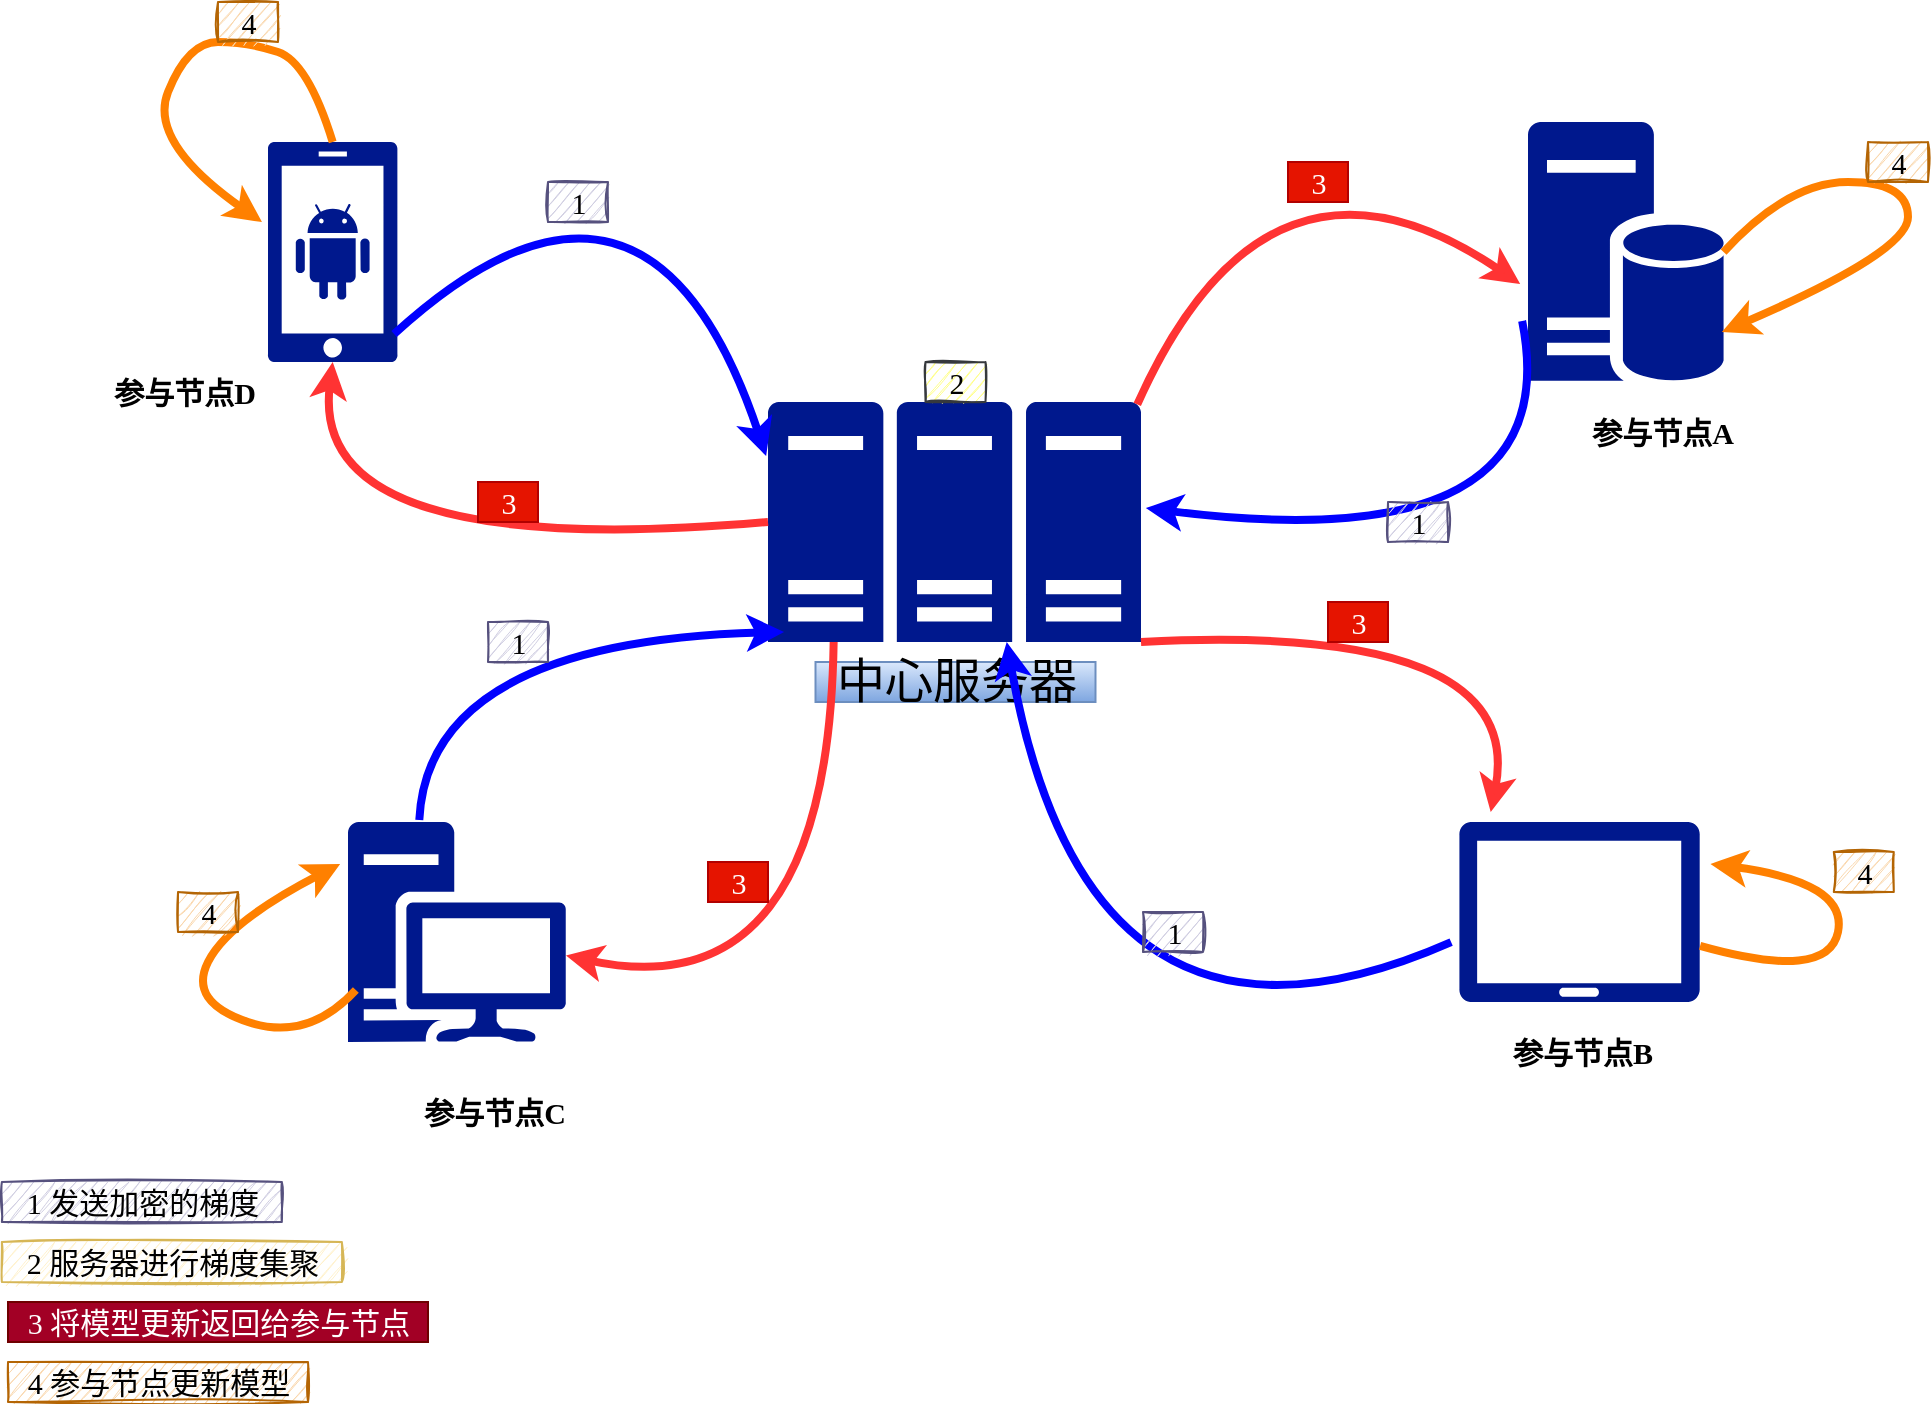 <mxfile version="14.4.8" type="github">
  <diagram id="6a731a19-8d31-9384-78a2-239565b7b9f0" name="Page-1">
    <mxGraphModel dx="1730" dy="833" grid="1" gridSize="10" guides="1" tooltips="1" connect="1" arrows="1" fold="1" page="1" pageScale="1" pageWidth="1169" pageHeight="827" background="#ffffff" math="0" shadow="0">
      <root>
        <mxCell id="0" />
        <mxCell id="1" parent="0" />
        <mxCell id="rzITFmmEJBziOaE6FS8q-1553" value="&lt;font style=&quot;font-size: 24px&quot;&gt;中心服务器&lt;/font&gt;" style="text;html=1;resizable=0;autosize=1;align=center;verticalAlign=middle;points=[];fillColor=#dae8fc;strokeColor=#6c8ebf;rounded=0;gradientColor=#7ea6e0;" parent="1" vertex="1">
          <mxGeometry x="513.75" y="390" width="140" height="20" as="geometry" />
        </mxCell>
        <mxCell id="rzITFmmEJBziOaE6FS8q-1570" value="参与节点A" style="text;html=1;strokeColor=none;fillColor=none;align=center;verticalAlign=middle;whiteSpace=wrap;rounded=0;shadow=1;strokeWidth=1;fontStyle=1;fontSize=15;horizontal=1;labelBackgroundColor=#FFFFFF;fontFamily=Verdana;" parent="1" vertex="1">
          <mxGeometry x="890" y="260" width="94.85" height="30" as="geometry" />
        </mxCell>
        <mxCell id="rzITFmmEJBziOaE6FS8q-1572" value="参与节点D" style="text;html=1;strokeColor=none;fillColor=none;align=center;verticalAlign=middle;whiteSpace=wrap;rounded=0;shadow=1;strokeWidth=1;fontStyle=1;fontSize=15;horizontal=1;labelBackgroundColor=#FFFFFF;fontFamily=Verdana;" parent="1" vertex="1">
          <mxGeometry x="151.08" y="240" width="94.85" height="30" as="geometry" />
        </mxCell>
        <mxCell id="rzITFmmEJBziOaE6FS8q-1573" value="参与节点C" style="text;html=1;strokeColor=none;fillColor=none;align=center;verticalAlign=middle;whiteSpace=wrap;rounded=0;shadow=1;strokeWidth=1;fontStyle=1;fontSize=15;horizontal=1;labelBackgroundColor=#FFFFFF;fontFamily=Verdana;" parent="1" vertex="1">
          <mxGeometry x="305.85" y="600" width="94.85" height="30" as="geometry" />
        </mxCell>
        <mxCell id="rzITFmmEJBziOaE6FS8q-1574" value="参与节点B" style="text;html=1;strokeColor=none;fillColor=none;align=center;verticalAlign=middle;whiteSpace=wrap;rounded=0;shadow=1;strokeWidth=1;fontStyle=1;fontSize=15;horizontal=1;labelBackgroundColor=#FFFFFF;fontFamily=Verdana;" parent="1" vertex="1">
          <mxGeometry x="850" y="570" width="94.85" height="30" as="geometry" />
        </mxCell>
        <mxCell id="rzITFmmEJBziOaE6FS8q-1580" value="" style="aspect=fixed;pointerEvents=1;shadow=0;dashed=0;html=1;strokeColor=none;labelPosition=center;verticalLabelPosition=bottom;verticalAlign=top;align=center;fillColor=#00188D;shape=mxgraph.mscae.enterprise.server_farm;labelBackgroundColor=#FFFFFF;fontFamily=Verdana;fontSize=15;fontColor=#000000;" parent="1" vertex="1">
          <mxGeometry x="490" y="260" width="186.5" height="120" as="geometry" />
        </mxCell>
        <mxCell id="rzITFmmEJBziOaE6FS8q-1581" value="" style="aspect=fixed;pointerEvents=1;shadow=0;dashed=0;html=1;strokeColor=none;labelPosition=center;verticalLabelPosition=bottom;verticalAlign=top;align=center;fillColor=#00188D;shape=mxgraph.mscae.enterprise.android_phone;labelBackgroundColor=#FFFFFF;fontFamily=Verdana;fontSize=15;fontColor=#000000;" parent="1" vertex="1">
          <mxGeometry x="239.85" y="130" width="65" height="110" as="geometry" />
        </mxCell>
        <mxCell id="rzITFmmEJBziOaE6FS8q-1582" value="" style="aspect=fixed;pointerEvents=1;shadow=0;dashed=0;html=1;strokeColor=none;labelPosition=center;verticalLabelPosition=bottom;verticalAlign=top;align=center;fillColor=#00188D;shape=mxgraph.mscae.enterprise.database_server;labelBackgroundColor=#FFFFFF;fontFamily=Verdana;fontSize=15;fontColor=#000000;" parent="1" vertex="1">
          <mxGeometry x="870" y="120" width="97.8" height="130" as="geometry" />
        </mxCell>
        <mxCell id="rzITFmmEJBziOaE6FS8q-1583" value="" style="aspect=fixed;pointerEvents=1;shadow=0;dashed=0;html=1;strokeColor=none;labelPosition=center;verticalLabelPosition=bottom;verticalAlign=top;align=center;fillColor=#00188D;shape=mxgraph.mscae.enterprise.workstation_client;labelBackgroundColor=#FFFFFF;fontFamily=Verdana;fontSize=15;fontColor=#000000;" parent="1" vertex="1">
          <mxGeometry x="280" y="470" width="109" height="110" as="geometry" />
        </mxCell>
        <mxCell id="rzITFmmEJBziOaE6FS8q-1584" value="" style="aspect=fixed;pointerEvents=1;shadow=0;dashed=0;html=1;strokeColor=none;labelPosition=center;verticalLabelPosition=bottom;verticalAlign=top;align=center;fillColor=#00188D;shape=mxgraph.azure.tablet;labelBackgroundColor=#FFFFFF;fontFamily=Verdana;fontSize=15;fontColor=#000000;" parent="1" vertex="1">
          <mxGeometry x="835.43" y="470" width="120.62" height="90" as="geometry" />
        </mxCell>
        <mxCell id="rzITFmmEJBziOaE6FS8q-1586" value="" style="endArrow=classic;html=1;strokeWidth=4;fontFamily=Verdana;fontSize=15;fontColor=#000000;exitX=-0.03;exitY=0.765;exitDx=0;exitDy=0;exitPerimeter=0;entryX=1.013;entryY=0.442;entryDx=0;entryDy=0;entryPerimeter=0;curved=1;strokeColor=#0000FF;" parent="1" source="rzITFmmEJBziOaE6FS8q-1582" target="rzITFmmEJBziOaE6FS8q-1580" edge="1">
          <mxGeometry width="50" height="50" relative="1" as="geometry">
            <mxPoint x="730" y="390" as="sourcePoint" />
            <mxPoint x="780" y="340" as="targetPoint" />
            <Array as="points">
              <mxPoint x="891" y="340" />
            </Array>
          </mxGeometry>
        </mxCell>
        <mxCell id="rzITFmmEJBziOaE6FS8q-1587" value="" style="endArrow=classic;html=1;strokeWidth=4;fontFamily=Verdana;fontSize=15;fontColor=#000000;exitX=0.99;exitY=0.01;exitDx=0;exitDy=0;exitPerimeter=0;entryX=-0.04;entryY=0.623;entryDx=0;entryDy=0;entryPerimeter=0;curved=1;strokeColor=#FF3333;" parent="1" source="rzITFmmEJBziOaE6FS8q-1580" target="rzITFmmEJBziOaE6FS8q-1582" edge="1">
          <mxGeometry width="50" height="50" relative="1" as="geometry">
            <mxPoint x="841.048" y="82.06" as="sourcePoint" />
            <mxPoint x="639.997" y="233.04" as="targetPoint" />
            <Array as="points">
              <mxPoint x="740" y="115" />
            </Array>
          </mxGeometry>
        </mxCell>
        <mxCell id="rzITFmmEJBziOaE6FS8q-1588" value="" style="endArrow=classic;html=1;strokeWidth=4;fontFamily=Verdana;fontSize=15;fontColor=#000000;exitX=-0.032;exitY=0.667;exitDx=0;exitDy=0;exitPerimeter=0;entryX=0.64;entryY=1;entryDx=0;entryDy=0;entryPerimeter=0;curved=1;strokeColor=#0000FF;" parent="1" source="rzITFmmEJBziOaE6FS8q-1584" target="rzITFmmEJBziOaE6FS8q-1580" edge="1">
          <mxGeometry width="50" height="50" relative="1" as="geometry">
            <mxPoint x="847.096" y="584.73" as="sourcePoint" />
            <mxPoint x="579.997" y="698.32" as="targetPoint" />
            <Array as="points">
              <mxPoint x="650" y="610" />
            </Array>
          </mxGeometry>
        </mxCell>
        <mxCell id="rzITFmmEJBziOaE6FS8q-1589" value="" style="endArrow=classic;html=1;strokeWidth=4;fontFamily=Verdana;fontSize=15;fontColor=#000000;curved=1;strokeColor=#FF3333;exitX=0.176;exitY=1;exitDx=0;exitDy=0;exitPerimeter=0;" parent="1" source="rzITFmmEJBziOaE6FS8q-1580" target="rzITFmmEJBziOaE6FS8q-1583" edge="1">
          <mxGeometry width="50" height="50" relative="1" as="geometry">
            <mxPoint x="530" y="420" as="sourcePoint" />
            <mxPoint x="330" y="580" as="targetPoint" />
            <Array as="points">
              <mxPoint x="520" y="565" />
            </Array>
          </mxGeometry>
        </mxCell>
        <mxCell id="rzITFmmEJBziOaE6FS8q-1590" value="" style="endArrow=classic;html=1;strokeWidth=4;fontFamily=Verdana;fontSize=15;fontColor=#000000;exitX=0;exitY=0.5;exitDx=0;exitDy=0;exitPerimeter=0;entryX=0.5;entryY=1;entryDx=0;entryDy=0;curved=1;strokeColor=#FF3333;entryPerimeter=0;" parent="1" source="rzITFmmEJBziOaE6FS8q-1580" target="rzITFmmEJBziOaE6FS8q-1581" edge="1">
          <mxGeometry width="50" height="50" relative="1" as="geometry">
            <mxPoint x="190.003" y="372.04" as="sourcePoint" />
            <mxPoint x="454.988" y="275.99" as="targetPoint" />
            <Array as="points">
              <mxPoint x="260" y="340" />
            </Array>
          </mxGeometry>
        </mxCell>
        <mxCell id="rzITFmmEJBziOaE6FS8q-1591" value="" style="endArrow=classic;html=1;strokeWidth=4;fontFamily=Verdana;fontSize=15;fontColor=#000000;exitX=1;exitY=1;exitDx=0;exitDy=0;exitPerimeter=0;entryX=0.132;entryY=-0.056;entryDx=0;entryDy=0;entryPerimeter=0;curved=1;strokeColor=#FF3333;" parent="1" source="rzITFmmEJBziOaE6FS8q-1580" target="rzITFmmEJBziOaE6FS8q-1584" edge="1">
          <mxGeometry width="50" height="50" relative="1" as="geometry">
            <mxPoint x="740.003" y="502.04" as="sourcePoint" />
            <mxPoint x="1004.988" y="405.99" as="targetPoint" />
            <Array as="points">
              <mxPoint x="870" y="370" />
            </Array>
          </mxGeometry>
        </mxCell>
        <mxCell id="rzITFmmEJBziOaE6FS8q-1592" value="" style="endArrow=classic;html=1;strokeWidth=4;fontFamily=Verdana;fontSize=15;fontColor=#000000;exitX=0.972;exitY=0.873;exitDx=0;exitDy=0;exitPerimeter=0;curved=1;strokeColor=#0000FF;entryX=-0.005;entryY=0.225;entryDx=0;entryDy=0;entryPerimeter=0;" parent="1" source="rzITFmmEJBziOaE6FS8q-1581" target="rzITFmmEJBziOaE6FS8q-1580" edge="1">
          <mxGeometry width="50" height="50" relative="1" as="geometry">
            <mxPoint x="557.096" y="119.45" as="sourcePoint" />
            <mxPoint x="279.998" y="233.04" as="targetPoint" />
            <Array as="points">
              <mxPoint x="430" y="110" />
            </Array>
          </mxGeometry>
        </mxCell>
        <mxCell id="rzITFmmEJBziOaE6FS8q-1593" value="" style="endArrow=classic;html=1;strokeWidth=4;fontFamily=Verdana;fontSize=15;fontColor=#000000;exitX=0.327;exitY=-0.009;exitDx=0;exitDy=0;exitPerimeter=0;curved=1;strokeColor=#0000FF;entryX=0.043;entryY=0.958;entryDx=0;entryDy=0;entryPerimeter=0;" parent="1" source="rzITFmmEJBziOaE6FS8q-1583" target="rzITFmmEJBziOaE6FS8q-1580" edge="1">
          <mxGeometry width="50" height="50" relative="1" as="geometry">
            <mxPoint x="477.096" y="340.0" as="sourcePoint" />
            <mxPoint x="199.998" y="453.59" as="targetPoint" />
            <Array as="points">
              <mxPoint x="320" y="380" />
            </Array>
          </mxGeometry>
        </mxCell>
        <mxCell id="rzITFmmEJBziOaE6FS8q-1597" value="" style="endArrow=classic;html=1;strokeWidth=4;fontFamily=Verdana;fontSize=15;fontColor=#000000;exitX=0.5;exitY=0;exitDx=0;exitDy=0;exitPerimeter=0;entryX=-0.044;entryY=0.364;entryDx=0;entryDy=0;entryPerimeter=0;curved=1;strokeColor=#FF8000;" parent="1" source="rzITFmmEJBziOaE6FS8q-1581" target="rzITFmmEJBziOaE6FS8q-1581" edge="1">
          <mxGeometry width="50" height="50" relative="1" as="geometry">
            <mxPoint x="270.93" y="40" as="sourcePoint" />
            <mxPoint x="180" y="90" as="targetPoint" />
            <Array as="points">
              <mxPoint x="260" y="90" />
              <mxPoint x="230" y="80" />
              <mxPoint x="200" y="80" />
              <mxPoint x="180" y="130" />
            </Array>
          </mxGeometry>
        </mxCell>
        <mxCell id="rzITFmmEJBziOaE6FS8q-1598" value="" style="endArrow=classic;html=1;strokeWidth=4;fontFamily=Verdana;fontSize=15;fontColor=#000000;curved=1;strokeColor=#FF8000;entryX=0.991;entryY=0.808;entryDx=0;entryDy=0;entryPerimeter=0;exitX=1;exitY=0.5;exitDx=0;exitDy=0;exitPerimeter=0;" parent="1" source="rzITFmmEJBziOaE6FS8q-1582" target="rzITFmmEJBziOaE6FS8q-1582" edge="1">
          <mxGeometry width="50" height="50" relative="1" as="geometry">
            <mxPoint x="987.93" y="90" as="sourcePoint" />
            <mxPoint x="1170" y="130" as="targetPoint" />
            <Array as="points">
              <mxPoint x="1000" y="150" />
              <mxPoint x="1060" y="150" />
              <mxPoint x="1060" y="185" />
            </Array>
          </mxGeometry>
        </mxCell>
        <mxCell id="rzITFmmEJBziOaE6FS8q-1599" value="" style="curved=1;endArrow=classic;html=1;strokeColor=#FF8000;strokeWidth=4;fontFamily=Verdana;fontSize=15;fontColor=#000000;entryX=-0.036;entryY=0.191;entryDx=0;entryDy=0;entryPerimeter=0;exitX=0.036;exitY=0.764;exitDx=0;exitDy=0;exitPerimeter=0;" parent="1" source="rzITFmmEJBziOaE6FS8q-1583" target="rzITFmmEJBziOaE6FS8q-1583" edge="1">
          <mxGeometry width="50" height="50" relative="1" as="geometry">
            <mxPoint x="200" y="590" as="sourcePoint" />
            <mxPoint x="230" y="500" as="targetPoint" />
            <Array as="points">
              <mxPoint x="260" y="580" />
              <mxPoint x="200" y="560" />
              <mxPoint x="220" y="520" />
            </Array>
          </mxGeometry>
        </mxCell>
        <mxCell id="rzITFmmEJBziOaE6FS8q-1600" value="" style="curved=1;endArrow=classic;html=1;strokeColor=#FF8000;strokeWidth=4;fontFamily=Verdana;fontSize=15;fontColor=#000000;entryX=1.043;entryY=0.233;entryDx=0;entryDy=0;entryPerimeter=0;" parent="1" source="rzITFmmEJBziOaE6FS8q-1584" target="rzITFmmEJBziOaE6FS8q-1584" edge="1">
          <mxGeometry width="50" height="50" relative="1" as="geometry">
            <mxPoint x="1070" y="580" as="sourcePoint" />
            <mxPoint x="1039" y="460" as="targetPoint" />
            <Array as="points">
              <mxPoint x="1020" y="550" />
              <mxPoint x="1030" y="500" />
            </Array>
          </mxGeometry>
        </mxCell>
        <mxCell id="rzITFmmEJBziOaE6FS8q-1601" value="1" style="text;html=1;align=center;verticalAlign=middle;resizable=0;points=[];autosize=1;fontSize=15;fontFamily=Verdana;fillColor=#d0cee2;rounded=0;glass=0;sketch=1;shadow=0;strokeColor=#56517e;" parent="1" vertex="1">
          <mxGeometry x="380" y="150" width="30" height="20" as="geometry" />
        </mxCell>
        <mxCell id="rzITFmmEJBziOaE6FS8q-1602" value="1" style="text;html=1;align=center;verticalAlign=middle;resizable=0;points=[];autosize=1;fontSize=15;fontFamily=Verdana;fillColor=#d0cee2;rounded=0;glass=0;sketch=1;shadow=0;strokeColor=#56517e;" parent="1" vertex="1">
          <mxGeometry x="677.5" y="515" width="30" height="20" as="geometry" />
        </mxCell>
        <mxCell id="rzITFmmEJBziOaE6FS8q-1603" value="1" style="text;html=1;align=center;verticalAlign=middle;resizable=0;points=[];autosize=1;fontSize=15;fontFamily=Verdana;fillColor=#d0cee2;rounded=0;glass=0;sketch=1;shadow=0;strokeColor=#56517e;" parent="1" vertex="1">
          <mxGeometry x="350" y="370" width="30" height="20" as="geometry" />
        </mxCell>
        <mxCell id="rzITFmmEJBziOaE6FS8q-1604" value="1" style="text;html=1;align=center;verticalAlign=middle;resizable=0;points=[];autosize=1;fontSize=15;fontFamily=Verdana;fillColor=#d0cee2;rounded=0;glass=0;sketch=1;shadow=0;strokeColor=#56517e;" parent="1" vertex="1">
          <mxGeometry x="800" y="310" width="30" height="20" as="geometry" />
        </mxCell>
        <mxCell id="rzITFmmEJBziOaE6FS8q-1605" value="2" style="text;html=1;align=center;verticalAlign=middle;resizable=0;points=[];autosize=1;fontSize=15;fontFamily=Verdana;fillColor=#ffff88;strokeColor=#36393d;sketch=1;" parent="1" vertex="1">
          <mxGeometry x="568.75" y="240" width="30" height="20" as="geometry" />
        </mxCell>
        <mxCell id="rzITFmmEJBziOaE6FS8q-1606" value="3" style="text;html=1;align=center;verticalAlign=middle;resizable=0;points=[];autosize=1;fontSize=15;fontFamily=Verdana;fillColor=#e51400;strokeColor=#B20000;fontColor=#ffffff;" parent="1" vertex="1">
          <mxGeometry x="345" y="300" width="30" height="20" as="geometry" />
        </mxCell>
        <mxCell id="rzITFmmEJBziOaE6FS8q-1607" value="3" style="text;html=1;align=center;verticalAlign=middle;resizable=0;points=[];autosize=1;fontSize=15;fontFamily=Verdana;fillColor=#e51400;strokeColor=#B20000;fontColor=#ffffff;" parent="1" vertex="1">
          <mxGeometry x="770" y="360" width="30" height="20" as="geometry" />
        </mxCell>
        <mxCell id="rzITFmmEJBziOaE6FS8q-1608" value="3" style="text;html=1;align=center;verticalAlign=middle;resizable=0;points=[];autosize=1;fontSize=15;fontFamily=Verdana;fillColor=#e51400;strokeColor=#B20000;fontColor=#ffffff;" parent="1" vertex="1">
          <mxGeometry x="750" y="140" width="30" height="20" as="geometry" />
        </mxCell>
        <mxCell id="rzITFmmEJBziOaE6FS8q-1609" value="3" style="text;html=1;align=center;verticalAlign=middle;resizable=0;points=[];autosize=1;fontSize=15;fontFamily=Verdana;fillColor=#e51400;strokeColor=#B20000;fontColor=#ffffff;sketch=0;shadow=0;" parent="1" vertex="1">
          <mxGeometry x="460" y="490" width="30" height="20" as="geometry" />
        </mxCell>
        <mxCell id="rzITFmmEJBziOaE6FS8q-1610" value="4" style="text;html=1;align=center;verticalAlign=middle;resizable=0;points=[];autosize=1;fontSize=15;fontFamily=Verdana;fillColor=#fad7ac;strokeColor=#b46504;sketch=1;" parent="1" vertex="1">
          <mxGeometry x="215" y="60" width="30" height="20" as="geometry" />
        </mxCell>
        <mxCell id="rzITFmmEJBziOaE6FS8q-1611" value="4" style="text;html=1;align=center;verticalAlign=middle;resizable=0;points=[];autosize=1;fontSize=15;fontFamily=Verdana;fillColor=#fad7ac;strokeColor=#b46504;sketch=1;" parent="1" vertex="1">
          <mxGeometry x="1022.9" y="485" width="30" height="20" as="geometry" />
        </mxCell>
        <mxCell id="rzITFmmEJBziOaE6FS8q-1612" value="4" style="text;html=1;align=center;verticalAlign=middle;resizable=0;points=[];autosize=1;fontSize=15;fontFamily=Verdana;fillColor=#fad7ac;strokeColor=#b46504;sketch=1;" parent="1" vertex="1">
          <mxGeometry x="195" y="505" width="30" height="20" as="geometry" />
        </mxCell>
        <mxCell id="rzITFmmEJBziOaE6FS8q-1613" value="4" style="text;html=1;align=center;verticalAlign=middle;resizable=0;points=[];autosize=1;fontSize=15;fontFamily=Verdana;fillColor=#fad7ac;strokeColor=#b46504;sketch=1;" parent="1" vertex="1">
          <mxGeometry x="1040" y="130" width="30" height="20" as="geometry" />
        </mxCell>
        <mxCell id="rzITFmmEJBziOaE6FS8q-1614" value="1 发送加密的梯度" style="text;html=1;align=center;verticalAlign=middle;resizable=0;points=[];autosize=1;fontSize=15;fontFamily=Verdana;fillColor=#d0cee2;strokeColor=#56517e;sketch=1;" parent="1" vertex="1">
          <mxGeometry x="106.93" y="650" width="140" height="20" as="geometry" />
        </mxCell>
        <mxCell id="rzITFmmEJBziOaE6FS8q-1615" value="2 服务器进行梯度集聚" style="text;html=1;align=center;verticalAlign=middle;resizable=0;points=[];autosize=1;fontSize=15;fontFamily=Verdana;fillColor=#fff2cc;strokeColor=#d6b656;sketch=1;" parent="1" vertex="1">
          <mxGeometry x="106.93" y="680" width="170" height="20" as="geometry" />
        </mxCell>
        <mxCell id="rzITFmmEJBziOaE6FS8q-1616" value="3 将模型更新返回给参与节点" style="text;html=1;align=center;verticalAlign=middle;resizable=0;points=[];autosize=1;fontSize=15;fontFamily=Verdana;fontColor=#ffffff;fillColor=#a20025;strokeColor=#6F0000;" parent="1" vertex="1">
          <mxGeometry x="110" y="710" width="210" height="20" as="geometry" />
        </mxCell>
        <mxCell id="rzITFmmEJBziOaE6FS8q-1617" value="4 参与节点更新模型" style="text;html=1;align=center;verticalAlign=middle;resizable=0;points=[];autosize=1;fontSize=15;fontFamily=Verdana;fillColor=#fad7ac;strokeColor=#b46504;sketch=1;" parent="1" vertex="1">
          <mxGeometry x="110" y="740" width="150" height="20" as="geometry" />
        </mxCell>
      </root>
    </mxGraphModel>
  </diagram>
</mxfile>
